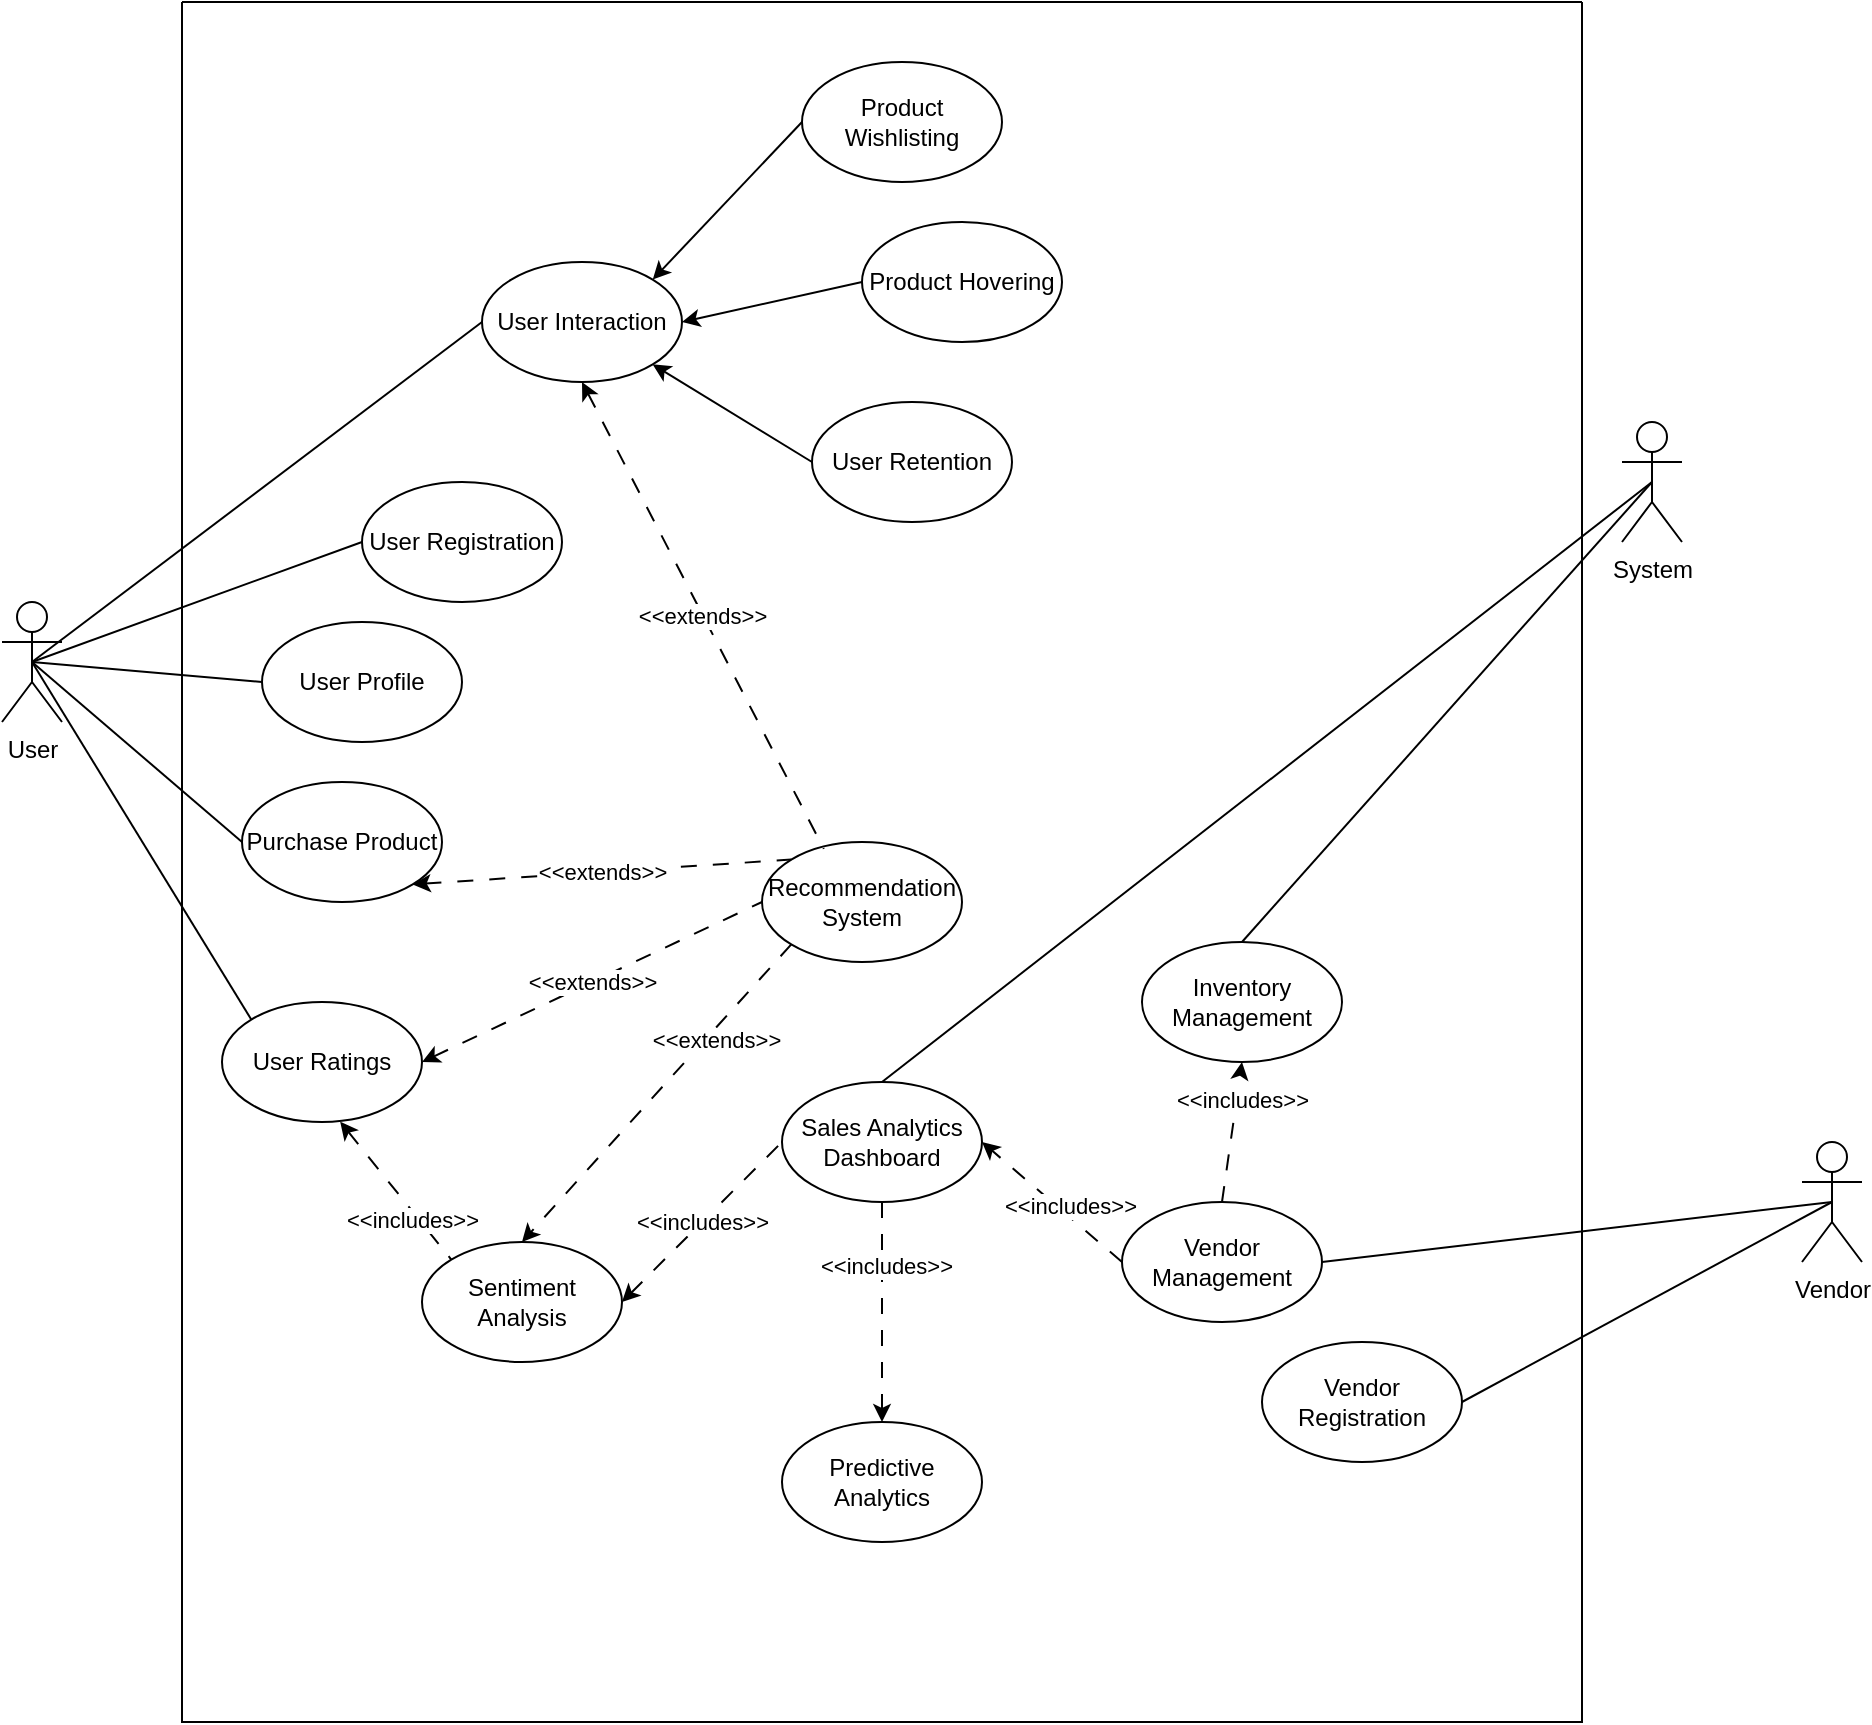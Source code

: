 <mxfile version="22.1.11" type="device">
  <diagram name="Page-1" id="rnJG4KOhRBvFARDYgnR9">
    <mxGraphModel dx="1257" dy="749" grid="1" gridSize="10" guides="1" tooltips="1" connect="1" arrows="1" fold="1" page="1" pageScale="1" pageWidth="850" pageHeight="1100" math="0" shadow="0">
      <root>
        <mxCell id="0" />
        <mxCell id="1" parent="0" />
        <mxCell id="BgqWS4Zj8QYdQ3bgtxe6-12" value="" style="swimlane;startSize=0;" vertex="1" parent="1">
          <mxGeometry x="110" y="70" width="700" height="860" as="geometry" />
        </mxCell>
        <mxCell id="BgqWS4Zj8QYdQ3bgtxe6-9" value="User Profile" style="ellipse;whiteSpace=wrap;html=1;" vertex="1" parent="BgqWS4Zj8QYdQ3bgtxe6-12">
          <mxGeometry x="40" y="310" width="100" height="60" as="geometry" />
        </mxCell>
        <mxCell id="BgqWS4Zj8QYdQ3bgtxe6-8" value="Sales Analytics Dashboard" style="ellipse;whiteSpace=wrap;html=1;" vertex="1" parent="BgqWS4Zj8QYdQ3bgtxe6-12">
          <mxGeometry x="300" y="540" width="100" height="60" as="geometry" />
        </mxCell>
        <mxCell id="BgqWS4Zj8QYdQ3bgtxe6-7" value="Predictive Analytics" style="ellipse;whiteSpace=wrap;html=1;" vertex="1" parent="BgqWS4Zj8QYdQ3bgtxe6-12">
          <mxGeometry x="300" y="710" width="100" height="60" as="geometry" />
        </mxCell>
        <mxCell id="BgqWS4Zj8QYdQ3bgtxe6-6" value="Recommendation System" style="ellipse;whiteSpace=wrap;html=1;" vertex="1" parent="BgqWS4Zj8QYdQ3bgtxe6-12">
          <mxGeometry x="290" y="420" width="100" height="60" as="geometry" />
        </mxCell>
        <mxCell id="BgqWS4Zj8QYdQ3bgtxe6-10" value="Inventory Management" style="ellipse;whiteSpace=wrap;html=1;" vertex="1" parent="BgqWS4Zj8QYdQ3bgtxe6-12">
          <mxGeometry x="480" y="470" width="100" height="60" as="geometry" />
        </mxCell>
        <mxCell id="BgqWS4Zj8QYdQ3bgtxe6-5" value="Sentiment Analysis" style="ellipse;whiteSpace=wrap;html=1;" vertex="1" parent="BgqWS4Zj8QYdQ3bgtxe6-12">
          <mxGeometry x="120" y="620" width="100" height="60" as="geometry" />
        </mxCell>
        <mxCell id="BgqWS4Zj8QYdQ3bgtxe6-4" value="Vendor Management" style="ellipse;whiteSpace=wrap;html=1;" vertex="1" parent="BgqWS4Zj8QYdQ3bgtxe6-12">
          <mxGeometry x="470" y="600" width="100" height="60" as="geometry" />
        </mxCell>
        <mxCell id="BgqWS4Zj8QYdQ3bgtxe6-11" value="User Ratings" style="ellipse;whiteSpace=wrap;html=1;" vertex="1" parent="BgqWS4Zj8QYdQ3bgtxe6-12">
          <mxGeometry x="20" y="500" width="100" height="60" as="geometry" />
        </mxCell>
        <mxCell id="BgqWS4Zj8QYdQ3bgtxe6-1" value="User Registration" style="ellipse;whiteSpace=wrap;html=1;" vertex="1" parent="BgqWS4Zj8QYdQ3bgtxe6-12">
          <mxGeometry x="90" y="240" width="100" height="60" as="geometry" />
        </mxCell>
        <mxCell id="BgqWS4Zj8QYdQ3bgtxe6-13" value="Vendor Registration" style="ellipse;whiteSpace=wrap;html=1;" vertex="1" parent="BgqWS4Zj8QYdQ3bgtxe6-12">
          <mxGeometry x="540" y="670" width="100" height="60" as="geometry" />
        </mxCell>
        <mxCell id="BgqWS4Zj8QYdQ3bgtxe6-25" value="" style="endArrow=classic;html=1;rounded=0;exitX=0;exitY=0.5;exitDx=0;exitDy=0;entryX=1;entryY=0.5;entryDx=0;entryDy=0;dashed=1;dashPattern=8 8;" edge="1" parent="BgqWS4Zj8QYdQ3bgtxe6-12" source="BgqWS4Zj8QYdQ3bgtxe6-4" target="BgqWS4Zj8QYdQ3bgtxe6-8">
          <mxGeometry width="50" height="50" relative="1" as="geometry">
            <mxPoint x="-70" y="770" as="sourcePoint" />
            <mxPoint x="-20" y="720" as="targetPoint" />
          </mxGeometry>
        </mxCell>
        <mxCell id="BgqWS4Zj8QYdQ3bgtxe6-45" value="&amp;lt;&amp;lt;includes&amp;gt;&amp;gt;" style="edgeLabel;html=1;align=center;verticalAlign=middle;resizable=0;points=[];" vertex="1" connectable="0" parent="BgqWS4Zj8QYdQ3bgtxe6-25">
          <mxGeometry x="-0.163" y="-4" relative="1" as="geometry">
            <mxPoint as="offset" />
          </mxGeometry>
        </mxCell>
        <mxCell id="BgqWS4Zj8QYdQ3bgtxe6-26" value="" style="endArrow=classic;html=1;rounded=0;entryX=0.5;entryY=0;entryDx=0;entryDy=0;exitX=0.5;exitY=1;exitDx=0;exitDy=0;dashed=1;dashPattern=8 8;" edge="1" parent="BgqWS4Zj8QYdQ3bgtxe6-12" source="BgqWS4Zj8QYdQ3bgtxe6-8" target="BgqWS4Zj8QYdQ3bgtxe6-7">
          <mxGeometry width="50" height="50" relative="1" as="geometry">
            <mxPoint x="290" y="780" as="sourcePoint" />
            <mxPoint x="340" y="730" as="targetPoint" />
          </mxGeometry>
        </mxCell>
        <mxCell id="BgqWS4Zj8QYdQ3bgtxe6-41" value="&amp;lt;&amp;lt;includes&amp;gt;&amp;gt;" style="edgeLabel;html=1;align=center;verticalAlign=middle;resizable=0;points=[];" vertex="1" connectable="0" parent="BgqWS4Zj8QYdQ3bgtxe6-26">
          <mxGeometry x="-0.403" y="2" relative="1" as="geometry">
            <mxPoint y="-1" as="offset" />
          </mxGeometry>
        </mxCell>
        <mxCell id="BgqWS4Zj8QYdQ3bgtxe6-27" value="" style="endArrow=classic;html=1;rounded=0;entryX=0.5;entryY=1;entryDx=0;entryDy=0;exitX=0.5;exitY=0;exitDx=0;exitDy=0;dashed=1;dashPattern=8 8;" edge="1" parent="BgqWS4Zj8QYdQ3bgtxe6-12" source="BgqWS4Zj8QYdQ3bgtxe6-4" target="BgqWS4Zj8QYdQ3bgtxe6-10">
          <mxGeometry width="50" height="50" relative="1" as="geometry">
            <mxPoint x="370" y="640" as="sourcePoint" />
            <mxPoint x="310" y="680" as="targetPoint" />
          </mxGeometry>
        </mxCell>
        <mxCell id="BgqWS4Zj8QYdQ3bgtxe6-46" value="&amp;lt;&amp;lt;includes&amp;gt;&amp;gt;" style="edgeLabel;html=1;align=center;verticalAlign=middle;resizable=0;points=[];" vertex="1" connectable="0" parent="BgqWS4Zj8QYdQ3bgtxe6-27">
          <mxGeometry x="0.482" y="-2" relative="1" as="geometry">
            <mxPoint as="offset" />
          </mxGeometry>
        </mxCell>
        <mxCell id="BgqWS4Zj8QYdQ3bgtxe6-29" value="&amp;lt;&amp;lt;includes&amp;gt;&amp;gt;" style="endArrow=none;html=1;rounded=0;exitX=1;exitY=0.5;exitDx=0;exitDy=0;entryX=0;entryY=0.5;entryDx=0;entryDy=0;endFill=0;dashed=1;dashPattern=8 8;startArrow=classic;startFill=1;" edge="1" parent="BgqWS4Zj8QYdQ3bgtxe6-12" source="BgqWS4Zj8QYdQ3bgtxe6-5" target="BgqWS4Zj8QYdQ3bgtxe6-8">
          <mxGeometry width="50" height="50" relative="1" as="geometry">
            <mxPoint x="200" y="700" as="sourcePoint" />
            <mxPoint x="250" y="650" as="targetPoint" />
          </mxGeometry>
        </mxCell>
        <mxCell id="BgqWS4Zj8QYdQ3bgtxe6-30" value="" style="endArrow=none;html=1;rounded=0;exitX=0.591;exitY=0.998;exitDx=0;exitDy=0;exitPerimeter=0;entryX=0;entryY=0;entryDx=0;entryDy=0;endFill=0;startArrow=classic;startFill=1;dashed=1;dashPattern=8 8;" edge="1" parent="BgqWS4Zj8QYdQ3bgtxe6-12" source="BgqWS4Zj8QYdQ3bgtxe6-11" target="BgqWS4Zj8QYdQ3bgtxe6-5">
          <mxGeometry width="50" height="50" relative="1" as="geometry">
            <mxPoint x="-60" y="590" as="sourcePoint" />
            <mxPoint x="-10" y="540" as="targetPoint" />
          </mxGeometry>
        </mxCell>
        <mxCell id="BgqWS4Zj8QYdQ3bgtxe6-42" value="&amp;lt;&amp;lt;includes&amp;gt;&amp;gt;" style="edgeLabel;html=1;align=center;verticalAlign=middle;resizable=0;points=[];" vertex="1" connectable="0" parent="BgqWS4Zj8QYdQ3bgtxe6-30">
          <mxGeometry x="0.383" y="-4" relative="1" as="geometry">
            <mxPoint y="-1" as="offset" />
          </mxGeometry>
        </mxCell>
        <mxCell id="BgqWS4Zj8QYdQ3bgtxe6-31" value="&amp;lt;&amp;lt;extends&amp;gt;&amp;gt;" style="endArrow=none;html=1;rounded=0;exitX=1;exitY=0.5;exitDx=0;exitDy=0;entryX=0;entryY=0.5;entryDx=0;entryDy=0;startArrow=classic;startFill=1;endFill=0;dashed=1;dashPattern=8 8;" edge="1" parent="BgqWS4Zj8QYdQ3bgtxe6-12" source="BgqWS4Zj8QYdQ3bgtxe6-11" target="BgqWS4Zj8QYdQ3bgtxe6-6">
          <mxGeometry width="50" height="50" relative="1" as="geometry">
            <mxPoint x="270" y="530" as="sourcePoint" />
            <mxPoint x="320" y="480" as="targetPoint" />
          </mxGeometry>
        </mxCell>
        <mxCell id="BgqWS4Zj8QYdQ3bgtxe6-33" value="Purchase Product" style="ellipse;whiteSpace=wrap;html=1;" vertex="1" parent="BgqWS4Zj8QYdQ3bgtxe6-12">
          <mxGeometry x="30" y="390" width="100" height="60" as="geometry" />
        </mxCell>
        <mxCell id="BgqWS4Zj8QYdQ3bgtxe6-38" value="&amp;lt;&amp;lt;extends&amp;gt;&amp;gt;" style="endArrow=none;html=1;rounded=0;exitX=1;exitY=1;exitDx=0;exitDy=0;entryX=0;entryY=0;entryDx=0;entryDy=0;startArrow=classic;startFill=1;endFill=0;dashed=1;dashPattern=8 8;" edge="1" parent="BgqWS4Zj8QYdQ3bgtxe6-12" source="BgqWS4Zj8QYdQ3bgtxe6-33" target="BgqWS4Zj8QYdQ3bgtxe6-6">
          <mxGeometry width="50" height="50" relative="1" as="geometry">
            <mxPoint x="240" y="430" as="sourcePoint" />
            <mxPoint x="290" y="380" as="targetPoint" />
          </mxGeometry>
        </mxCell>
        <mxCell id="BgqWS4Zj8QYdQ3bgtxe6-43" value="" style="endArrow=classic;html=1;rounded=0;exitX=0;exitY=1;exitDx=0;exitDy=0;entryX=0.5;entryY=0;entryDx=0;entryDy=0;dashed=1;dashPattern=8 8;" edge="1" parent="BgqWS4Zj8QYdQ3bgtxe6-12" source="BgqWS4Zj8QYdQ3bgtxe6-6" target="BgqWS4Zj8QYdQ3bgtxe6-5">
          <mxGeometry width="50" height="50" relative="1" as="geometry">
            <mxPoint x="220" y="540" as="sourcePoint" />
            <mxPoint x="270" y="490" as="targetPoint" />
          </mxGeometry>
        </mxCell>
        <mxCell id="BgqWS4Zj8QYdQ3bgtxe6-44" value="&amp;lt;&amp;lt;extends&amp;gt;&amp;gt;" style="edgeLabel;html=1;align=center;verticalAlign=middle;resizable=0;points=[];" vertex="1" connectable="0" parent="BgqWS4Zj8QYdQ3bgtxe6-43">
          <mxGeometry x="-0.391" y="4" relative="1" as="geometry">
            <mxPoint as="offset" />
          </mxGeometry>
        </mxCell>
        <mxCell id="BgqWS4Zj8QYdQ3bgtxe6-47" value="User Interaction" style="ellipse;whiteSpace=wrap;html=1;" vertex="1" parent="BgqWS4Zj8QYdQ3bgtxe6-12">
          <mxGeometry x="150" y="130" width="100" height="60" as="geometry" />
        </mxCell>
        <mxCell id="BgqWS4Zj8QYdQ3bgtxe6-49" value="User Retention" style="ellipse;whiteSpace=wrap;html=1;" vertex="1" parent="BgqWS4Zj8QYdQ3bgtxe6-12">
          <mxGeometry x="315" y="200" width="100" height="60" as="geometry" />
        </mxCell>
        <mxCell id="BgqWS4Zj8QYdQ3bgtxe6-50" value="Product Hovering" style="ellipse;whiteSpace=wrap;html=1;" vertex="1" parent="BgqWS4Zj8QYdQ3bgtxe6-12">
          <mxGeometry x="340" y="110" width="100" height="60" as="geometry" />
        </mxCell>
        <mxCell id="BgqWS4Zj8QYdQ3bgtxe6-51" value="Product Wishlisting" style="ellipse;whiteSpace=wrap;html=1;" vertex="1" parent="BgqWS4Zj8QYdQ3bgtxe6-12">
          <mxGeometry x="310" y="30" width="100" height="60" as="geometry" />
        </mxCell>
        <mxCell id="BgqWS4Zj8QYdQ3bgtxe6-52" value="" style="endArrow=classic;html=1;rounded=0;exitX=0;exitY=0.5;exitDx=0;exitDy=0;entryX=1;entryY=0;entryDx=0;entryDy=0;" edge="1" parent="BgqWS4Zj8QYdQ3bgtxe6-12" source="BgqWS4Zj8QYdQ3bgtxe6-51" target="BgqWS4Zj8QYdQ3bgtxe6-47">
          <mxGeometry width="50" height="50" relative="1" as="geometry">
            <mxPoint x="300" y="150" as="sourcePoint" />
            <mxPoint x="350" y="100" as="targetPoint" />
          </mxGeometry>
        </mxCell>
        <mxCell id="BgqWS4Zj8QYdQ3bgtxe6-53" value="" style="endArrow=classic;html=1;rounded=0;exitX=0;exitY=0.5;exitDx=0;exitDy=0;entryX=1;entryY=1;entryDx=0;entryDy=0;" edge="1" parent="BgqWS4Zj8QYdQ3bgtxe6-12" source="BgqWS4Zj8QYdQ3bgtxe6-49" target="BgqWS4Zj8QYdQ3bgtxe6-47">
          <mxGeometry width="50" height="50" relative="1" as="geometry">
            <mxPoint x="335" y="161" as="sourcePoint" />
            <mxPoint x="260" y="240" as="targetPoint" />
          </mxGeometry>
        </mxCell>
        <mxCell id="BgqWS4Zj8QYdQ3bgtxe6-54" value="" style="endArrow=classic;html=1;rounded=0;exitX=0;exitY=0.5;exitDx=0;exitDy=0;entryX=1;entryY=0.5;entryDx=0;entryDy=0;" edge="1" parent="BgqWS4Zj8QYdQ3bgtxe6-12" source="BgqWS4Zj8QYdQ3bgtxe6-50" target="BgqWS4Zj8QYdQ3bgtxe6-47">
          <mxGeometry width="50" height="50" relative="1" as="geometry">
            <mxPoint x="330" y="80" as="sourcePoint" />
            <mxPoint x="255" y="159" as="targetPoint" />
          </mxGeometry>
        </mxCell>
        <mxCell id="BgqWS4Zj8QYdQ3bgtxe6-55" value="&amp;lt;&amp;lt;extends&amp;gt;&amp;gt;" style="endArrow=none;html=1;rounded=0;exitX=0.5;exitY=1;exitDx=0;exitDy=0;entryX=0.309;entryY=0.057;entryDx=0;entryDy=0;startArrow=classic;startFill=1;endFill=0;dashed=1;dashPattern=8 8;entryPerimeter=0;" edge="1" parent="BgqWS4Zj8QYdQ3bgtxe6-12" source="BgqWS4Zj8QYdQ3bgtxe6-47" target="BgqWS4Zj8QYdQ3bgtxe6-6">
          <mxGeometry width="50" height="50" relative="1" as="geometry">
            <mxPoint x="125" y="451" as="sourcePoint" />
            <mxPoint x="315" y="439" as="targetPoint" />
          </mxGeometry>
        </mxCell>
        <mxCell id="BgqWS4Zj8QYdQ3bgtxe6-14" value="User" style="shape=umlActor;verticalLabelPosition=bottom;verticalAlign=top;html=1;outlineConnect=0;" vertex="1" parent="1">
          <mxGeometry x="20" y="370" width="30" height="60" as="geometry" />
        </mxCell>
        <mxCell id="BgqWS4Zj8QYdQ3bgtxe6-15" value="Vendor" style="shape=umlActor;verticalLabelPosition=bottom;verticalAlign=top;html=1;outlineConnect=0;" vertex="1" parent="1">
          <mxGeometry x="920" y="640" width="30" height="60" as="geometry" />
        </mxCell>
        <mxCell id="BgqWS4Zj8QYdQ3bgtxe6-16" value="System" style="shape=umlActor;verticalLabelPosition=bottom;verticalAlign=top;html=1;outlineConnect=0;" vertex="1" parent="1">
          <mxGeometry x="830" y="280" width="30" height="60" as="geometry" />
        </mxCell>
        <mxCell id="BgqWS4Zj8QYdQ3bgtxe6-18" value="" style="endArrow=none;html=1;rounded=0;exitX=1;exitY=0.5;exitDx=0;exitDy=0;entryX=0.5;entryY=0.5;entryDx=0;entryDy=0;entryPerimeter=0;" edge="1" parent="1" source="BgqWS4Zj8QYdQ3bgtxe6-13" target="BgqWS4Zj8QYdQ3bgtxe6-15">
          <mxGeometry width="50" height="50" relative="1" as="geometry">
            <mxPoint x="900" y="390" as="sourcePoint" />
            <mxPoint x="950" y="340" as="targetPoint" />
          </mxGeometry>
        </mxCell>
        <mxCell id="BgqWS4Zj8QYdQ3bgtxe6-19" value="" style="endArrow=none;html=1;rounded=0;exitX=0.5;exitY=0.5;exitDx=0;exitDy=0;exitPerimeter=0;entryX=0;entryY=0.5;entryDx=0;entryDy=0;" edge="1" parent="1" source="BgqWS4Zj8QYdQ3bgtxe6-14" target="BgqWS4Zj8QYdQ3bgtxe6-1">
          <mxGeometry width="50" height="50" relative="1" as="geometry">
            <mxPoint x="60" y="420" as="sourcePoint" />
            <mxPoint x="110" y="370" as="targetPoint" />
          </mxGeometry>
        </mxCell>
        <mxCell id="BgqWS4Zj8QYdQ3bgtxe6-23" value="" style="endArrow=none;html=1;rounded=0;exitX=0.5;exitY=0.5;exitDx=0;exitDy=0;exitPerimeter=0;entryX=0;entryY=0.5;entryDx=0;entryDy=0;" edge="1" parent="1" source="BgqWS4Zj8QYdQ3bgtxe6-14" target="BgqWS4Zj8QYdQ3bgtxe6-9">
          <mxGeometry width="50" height="50" relative="1" as="geometry">
            <mxPoint x="60" y="530" as="sourcePoint" />
            <mxPoint x="110" y="480" as="targetPoint" />
          </mxGeometry>
        </mxCell>
        <mxCell id="BgqWS4Zj8QYdQ3bgtxe6-24" value="" style="endArrow=none;html=1;rounded=0;exitX=1;exitY=0.5;exitDx=0;exitDy=0;entryX=0.5;entryY=0.5;entryDx=0;entryDy=0;entryPerimeter=0;" edge="1" parent="1" source="BgqWS4Zj8QYdQ3bgtxe6-4" target="BgqWS4Zj8QYdQ3bgtxe6-15">
          <mxGeometry width="50" height="50" relative="1" as="geometry">
            <mxPoint x="840" y="750" as="sourcePoint" />
            <mxPoint x="890" y="700" as="targetPoint" />
          </mxGeometry>
        </mxCell>
        <mxCell id="BgqWS4Zj8QYdQ3bgtxe6-32" value="" style="endArrow=none;html=1;rounded=0;entryX=0;entryY=0;entryDx=0;entryDy=0;exitX=0.5;exitY=0.5;exitDx=0;exitDy=0;exitPerimeter=0;" edge="1" parent="1" source="BgqWS4Zj8QYdQ3bgtxe6-14" target="BgqWS4Zj8QYdQ3bgtxe6-11">
          <mxGeometry width="50" height="50" relative="1" as="geometry">
            <mxPoint x="90" y="570" as="sourcePoint" />
            <mxPoint x="140" y="520" as="targetPoint" />
          </mxGeometry>
        </mxCell>
        <mxCell id="BgqWS4Zj8QYdQ3bgtxe6-35" value="" style="endArrow=none;html=1;rounded=0;exitX=0.5;exitY=0.5;exitDx=0;exitDy=0;exitPerimeter=0;entryX=0;entryY=0.5;entryDx=0;entryDy=0;" edge="1" parent="1" source="BgqWS4Zj8QYdQ3bgtxe6-14" target="BgqWS4Zj8QYdQ3bgtxe6-33">
          <mxGeometry width="50" height="50" relative="1" as="geometry">
            <mxPoint x="80" y="290" as="sourcePoint" />
            <mxPoint x="130" y="240" as="targetPoint" />
          </mxGeometry>
        </mxCell>
        <mxCell id="BgqWS4Zj8QYdQ3bgtxe6-39" value="" style="endArrow=none;html=1;rounded=0;exitX=0.5;exitY=0;exitDx=0;exitDy=0;entryX=0.5;entryY=0.5;entryDx=0;entryDy=0;entryPerimeter=0;" edge="1" parent="1" source="BgqWS4Zj8QYdQ3bgtxe6-10" target="BgqWS4Zj8QYdQ3bgtxe6-16">
          <mxGeometry width="50" height="50" relative="1" as="geometry">
            <mxPoint x="890" y="430" as="sourcePoint" />
            <mxPoint x="940" y="380" as="targetPoint" />
          </mxGeometry>
        </mxCell>
        <mxCell id="BgqWS4Zj8QYdQ3bgtxe6-40" value="" style="endArrow=none;html=1;rounded=0;exitX=0.5;exitY=0;exitDx=0;exitDy=0;entryX=0.5;entryY=0.5;entryDx=0;entryDy=0;entryPerimeter=0;" edge="1" parent="1" source="BgqWS4Zj8QYdQ3bgtxe6-8" target="BgqWS4Zj8QYdQ3bgtxe6-16">
          <mxGeometry width="50" height="50" relative="1" as="geometry">
            <mxPoint x="870" y="460" as="sourcePoint" />
            <mxPoint x="920" y="410" as="targetPoint" />
          </mxGeometry>
        </mxCell>
        <mxCell id="BgqWS4Zj8QYdQ3bgtxe6-48" value="" style="endArrow=none;html=1;rounded=0;exitX=0.5;exitY=0.5;exitDx=0;exitDy=0;exitPerimeter=0;entryX=0;entryY=0.5;entryDx=0;entryDy=0;" edge="1" parent="1" source="BgqWS4Zj8QYdQ3bgtxe6-14" target="BgqWS4Zj8QYdQ3bgtxe6-47">
          <mxGeometry width="50" height="50" relative="1" as="geometry">
            <mxPoint x="30" y="350" as="sourcePoint" />
            <mxPoint x="80" y="300" as="targetPoint" />
          </mxGeometry>
        </mxCell>
      </root>
    </mxGraphModel>
  </diagram>
</mxfile>
